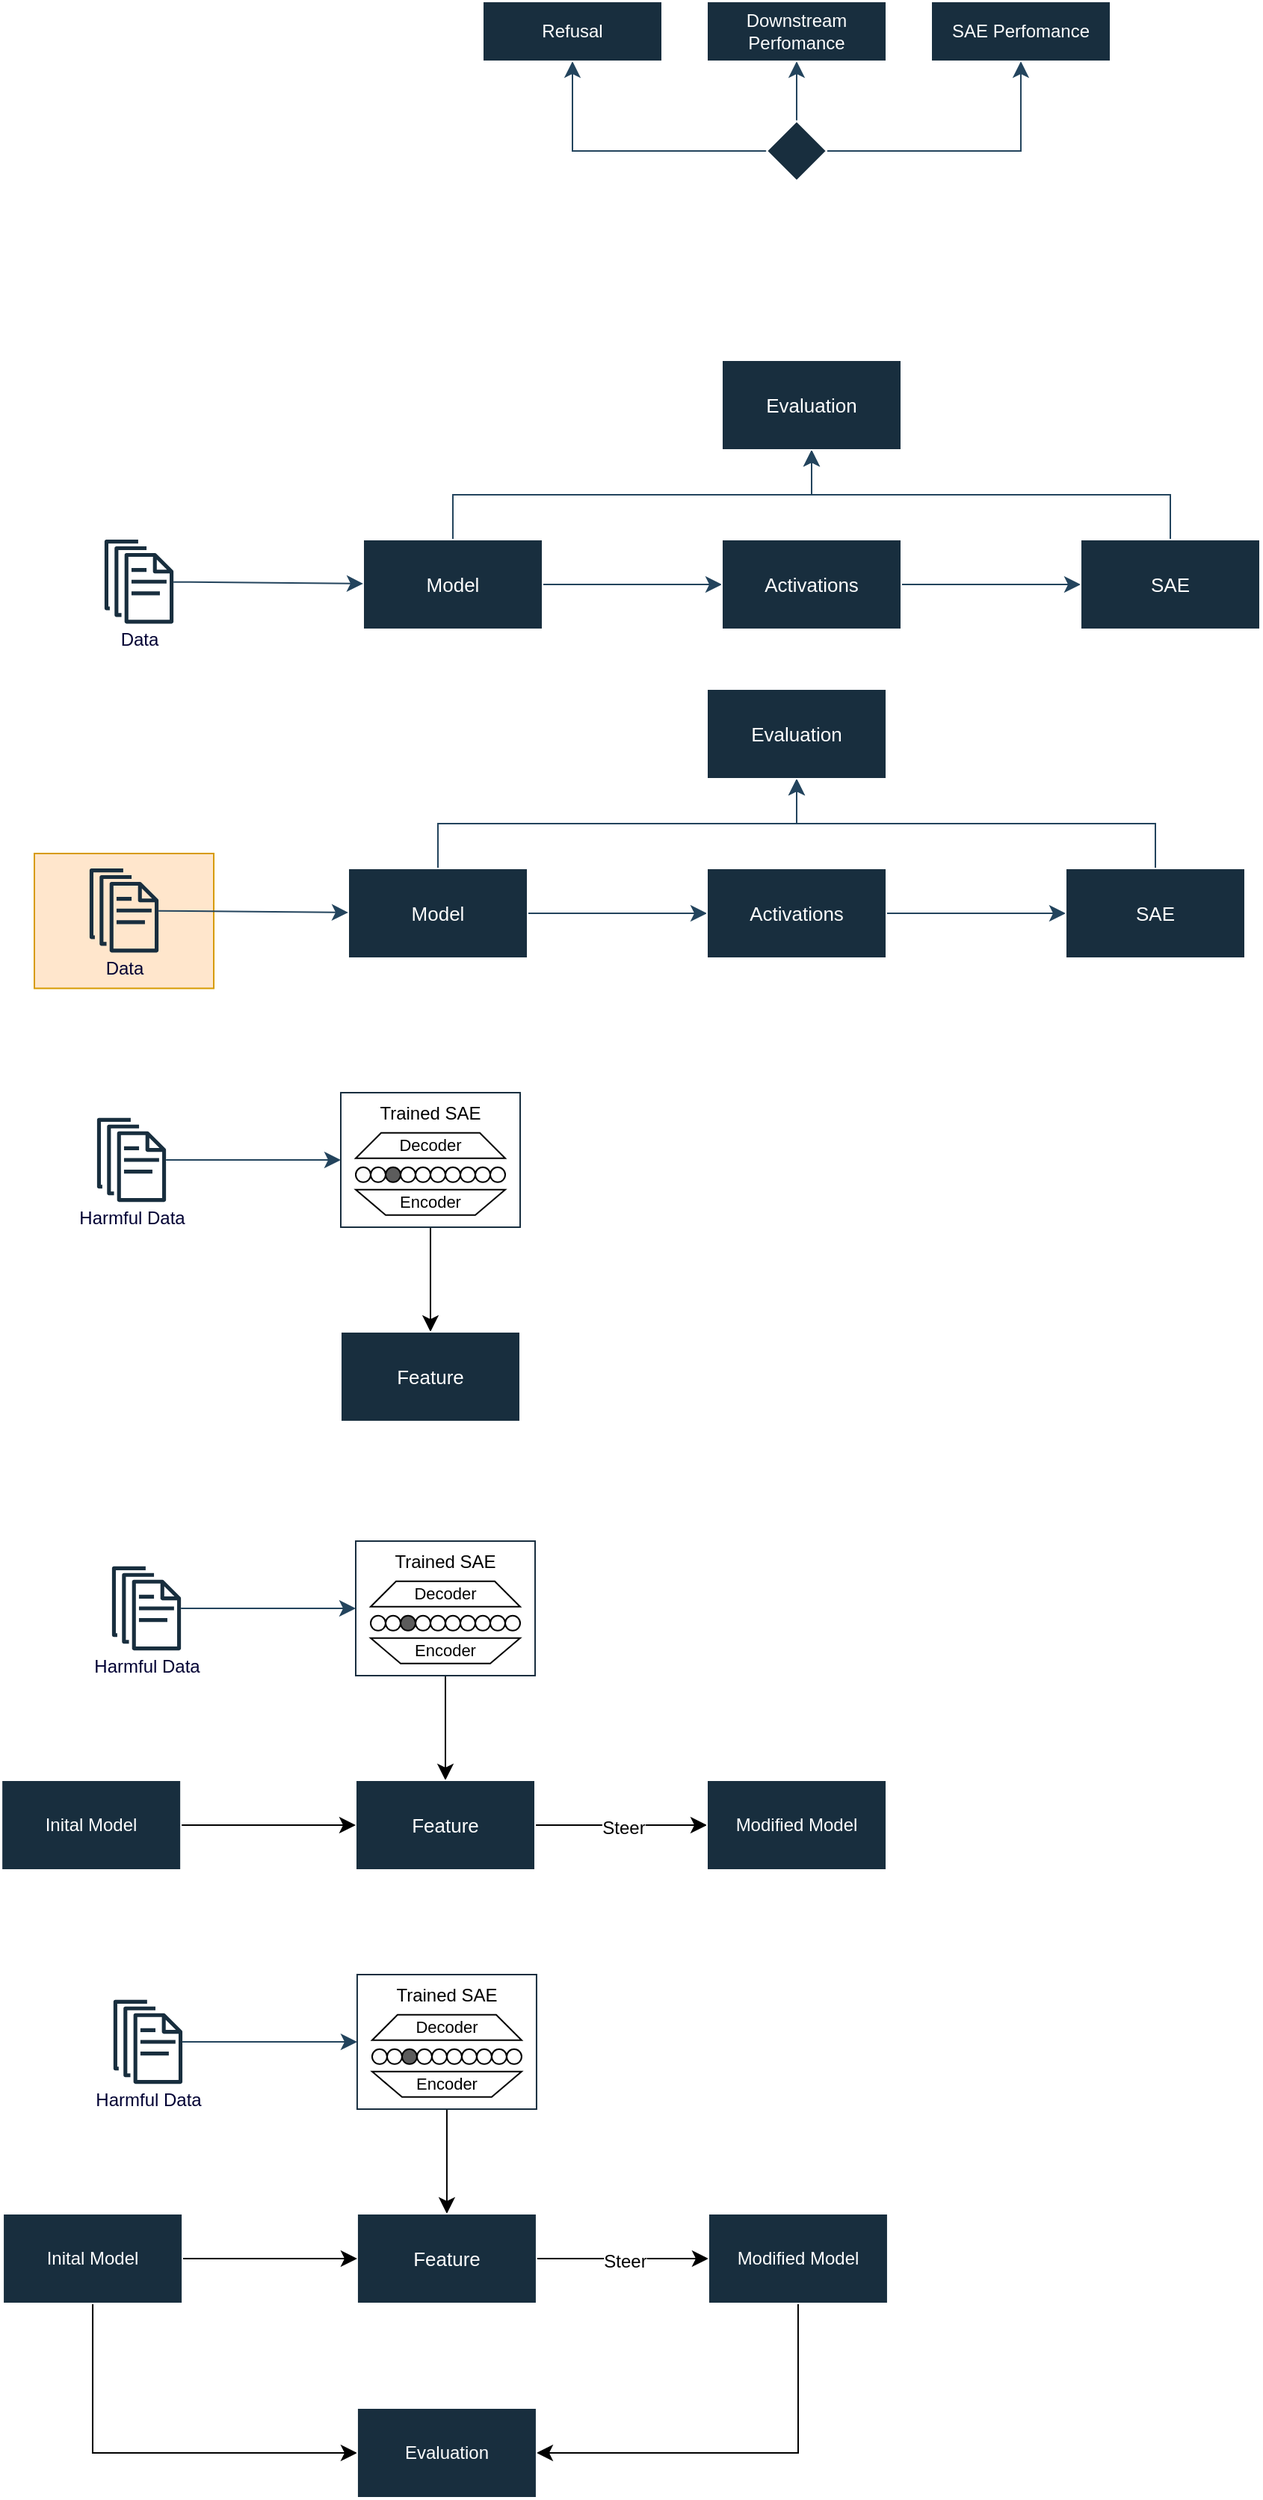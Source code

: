 <mxfile version="26.1.1">
  <diagram name="Page-1" id="tJs56rewr4EwDngfg4JY">
    <mxGraphModel dx="1558" dy="1642" grid="1" gridSize="10" guides="1" tooltips="1" connect="1" arrows="1" fold="1" page="0" pageScale="1" pageWidth="827" pageHeight="1169" math="0" shadow="0">
      <root>
        <mxCell id="0" />
        <mxCell id="1" parent="0" />
        <mxCell id="E23nvp9HVf6QD7ls7TfW-6" value="" style="edgeStyle=none;curved=1;rounded=0;orthogonalLoop=1;jettySize=auto;html=1;fontSize=12;startSize=8;endSize=8;labelBackgroundColor=none;strokeColor=#23445D;fontColor=default;" parent="1" source="E23nvp9HVf6QD7ls7TfW-2" target="E23nvp9HVf6QD7ls7TfW-5" edge="1">
          <mxGeometry relative="1" as="geometry" />
        </mxCell>
        <mxCell id="E23nvp9HVf6QD7ls7TfW-64" style="edgeStyle=orthogonalEdgeStyle;rounded=0;orthogonalLoop=1;jettySize=auto;html=1;entryX=0.5;entryY=1;entryDx=0;entryDy=0;strokeColor=#23445D;fontSize=12;startSize=8;endSize=8;exitX=0.5;exitY=0;exitDx=0;exitDy=0;" parent="1" source="E23nvp9HVf6QD7ls7TfW-2" target="E23nvp9HVf6QD7ls7TfW-42" edge="1">
          <mxGeometry relative="1" as="geometry" />
        </mxCell>
        <mxCell id="E23nvp9HVf6QD7ls7TfW-2" value="&lt;font style=&quot;font-size: 13px;&quot;&gt;Model&lt;/font&gt;" style="whiteSpace=wrap;html=1;rounded=0;labelBackgroundColor=none;fillColor=#182E3E;strokeColor=#FFFFFF;fontColor=#FFFFFF;" parent="1" vertex="1">
          <mxGeometry x="-10" y="120" width="120" height="60" as="geometry" />
        </mxCell>
        <mxCell id="E23nvp9HVf6QD7ls7TfW-8" value="" style="edgeStyle=none;curved=1;rounded=0;orthogonalLoop=1;jettySize=auto;html=1;fontSize=12;startSize=8;endSize=8;labelBackgroundColor=none;strokeColor=#23445D;fontColor=default;" parent="1" source="E23nvp9HVf6QD7ls7TfW-5" target="E23nvp9HVf6QD7ls7TfW-7" edge="1">
          <mxGeometry relative="1" as="geometry" />
        </mxCell>
        <mxCell id="E23nvp9HVf6QD7ls7TfW-5" value="&lt;font style=&quot;font-size: 13px;&quot;&gt;Activations&lt;/font&gt;" style="whiteSpace=wrap;html=1;rounded=0;labelBackgroundColor=none;fillColor=#182E3E;strokeColor=#FFFFFF;fontColor=#FFFFFF;" parent="1" vertex="1">
          <mxGeometry x="230" y="120" width="120" height="60" as="geometry" />
        </mxCell>
        <mxCell id="E23nvp9HVf6QD7ls7TfW-58" style="edgeStyle=orthogonalEdgeStyle;rounded=0;orthogonalLoop=1;jettySize=auto;html=1;entryX=0.5;entryY=1;entryDx=0;entryDy=0;strokeColor=#23445D;fontSize=12;startSize=8;endSize=8;endArrow=classic;endFill=1;exitX=0.5;exitY=0;exitDx=0;exitDy=0;" parent="1" source="E23nvp9HVf6QD7ls7TfW-7" target="E23nvp9HVf6QD7ls7TfW-42" edge="1">
          <mxGeometry relative="1" as="geometry" />
        </mxCell>
        <mxCell id="E23nvp9HVf6QD7ls7TfW-7" value="&lt;font style=&quot;font-size: 13px;&quot;&gt;SAE&lt;/font&gt;" style="whiteSpace=wrap;html=1;rounded=0;labelBackgroundColor=none;fillColor=#182E3E;strokeColor=#FFFFFF;fontColor=#FFFFFF;" parent="1" vertex="1">
          <mxGeometry x="470" y="120" width="120" height="60" as="geometry" />
        </mxCell>
        <mxCell id="E23nvp9HVf6QD7ls7TfW-35" value="" style="group;labelBackgroundColor=none;fillColor=#ffe6cc;strokeColor=#d79b00;" parent="1" vertex="1" connectable="0">
          <mxGeometry x="-220" y="110" width="120" height="90.218" as="geometry" />
        </mxCell>
        <mxCell id="E23nvp9HVf6QD7ls7TfW-28" value="" style="outlineConnect=0;fillColor=#182E3E;strokeColor=#FFFFFF;dashed=0;verticalLabelPosition=bottom;verticalAlign=top;align=center;html=1;fontSize=12;fontStyle=0;aspect=fixed;pointerEvents=1;shape=mxgraph.aws4.documents;strokeWidth=1;fontColor=#FFFFFF;container=0;labelBackgroundColor=none;" parent="E23nvp9HVf6QD7ls7TfW-35" vertex="1">
          <mxGeometry x="36.94" y="10" width="46.126" height="56.216" as="geometry" />
        </mxCell>
        <mxCell id="E23nvp9HVf6QD7ls7TfW-29" value="&lt;font color=&quot;#000033&quot; style=&quot;font-size: 12px;&quot;&gt;Data&lt;/font&gt;" style="text;html=1;align=center;verticalAlign=middle;resizable=0;points=[];autosize=1;strokeColor=none;fillColor=none;fontSize=16;container=0;labelBackgroundColor=none;fontColor=#FFFFFF;" parent="E23nvp9HVf6QD7ls7TfW-35" vertex="1">
          <mxGeometry x="35" y="60.218" width="50" height="30" as="geometry" />
        </mxCell>
        <mxCell id="E23nvp9HVf6QD7ls7TfW-36" style="edgeStyle=none;curved=1;rounded=0;orthogonalLoop=1;jettySize=auto;html=1;fontSize=12;startSize=8;endSize=8;labelBackgroundColor=none;strokeColor=#23445D;fontColor=default;" parent="1" source="E23nvp9HVf6QD7ls7TfW-28" target="E23nvp9HVf6QD7ls7TfW-2" edge="1">
          <mxGeometry relative="1" as="geometry" />
        </mxCell>
        <mxCell id="E23nvp9HVf6QD7ls7TfW-42" value="&lt;font style=&quot;font-size: 13px;&quot;&gt;Evaluation&lt;/font&gt;" style="whiteSpace=wrap;html=1;rounded=0;labelBackgroundColor=none;fillColor=#182E3E;strokeColor=#FFFFFF;fontColor=#FFFFFF;" parent="1" vertex="1">
          <mxGeometry x="230" width="120" height="60" as="geometry" />
        </mxCell>
        <mxCell id="E23nvp9HVf6QD7ls7TfW-66" style="edgeStyle=none;curved=1;rounded=0;orthogonalLoop=1;jettySize=auto;html=1;entryX=0.5;entryY=1;entryDx=0;entryDy=0;strokeColor=#23445D;fontSize=12;startSize=8;endSize=8;" parent="1" source="E23nvp9HVf6QD7ls7TfW-72" target="E23nvp9HVf6QD7ls7TfW-69" edge="1">
          <mxGeometry relative="1" as="geometry" />
        </mxCell>
        <mxCell id="E23nvp9HVf6QD7ls7TfW-67" style="edgeStyle=orthogonalEdgeStyle;rounded=0;orthogonalLoop=1;jettySize=auto;html=1;entryX=0.5;entryY=1;entryDx=0;entryDy=0;strokeColor=#23445D;fontSize=12;startSize=8;endSize=8;" parent="1" source="E23nvp9HVf6QD7ls7TfW-72" target="E23nvp9HVf6QD7ls7TfW-71" edge="1">
          <mxGeometry relative="1" as="geometry" />
        </mxCell>
        <mxCell id="E23nvp9HVf6QD7ls7TfW-68" style="edgeStyle=orthogonalEdgeStyle;rounded=0;orthogonalLoop=1;jettySize=auto;html=1;entryX=0.5;entryY=1;entryDx=0;entryDy=0;strokeColor=#23445D;fontSize=12;startSize=8;endSize=8;" parent="1" source="E23nvp9HVf6QD7ls7TfW-72" target="E23nvp9HVf6QD7ls7TfW-70" edge="1">
          <mxGeometry relative="1" as="geometry" />
        </mxCell>
        <mxCell id="E23nvp9HVf6QD7ls7TfW-69" value="Downstream Perfomance" style="whiteSpace=wrap;html=1;rounded=0;labelBackgroundColor=none;fillColor=#182E3E;strokeColor=#FFFFFF;fontColor=#FFFFFF;" parent="1" vertex="1">
          <mxGeometry x="230" y="-460" width="120" height="40" as="geometry" />
        </mxCell>
        <mxCell id="E23nvp9HVf6QD7ls7TfW-70" value="Refusal" style="whiteSpace=wrap;html=1;rounded=0;labelBackgroundColor=none;fillColor=#182E3E;strokeColor=#FFFFFF;fontColor=#FFFFFF;" parent="1" vertex="1">
          <mxGeometry x="80" y="-460" width="120" height="40" as="geometry" />
        </mxCell>
        <mxCell id="E23nvp9HVf6QD7ls7TfW-71" value="SAE Perfomance" style="whiteSpace=wrap;html=1;rounded=0;labelBackgroundColor=none;fillColor=#182E3E;strokeColor=#FFFFFF;fontColor=#FFFFFF;" parent="1" vertex="1">
          <mxGeometry x="380" y="-460" width="120" height="40" as="geometry" />
        </mxCell>
        <mxCell id="E23nvp9HVf6QD7ls7TfW-72" value="" style="rhombus;whiteSpace=wrap;html=1;strokeColor=#FFFFFF;fontColor=#FFFFFF;fillColor=#182E3E;" parent="1" vertex="1">
          <mxGeometry x="270" y="-380" width="40" height="40" as="geometry" />
        </mxCell>
        <mxCell id="uMrA-mLDvD93864zilOM-2" value="" style="edgeStyle=none;curved=1;rounded=0;orthogonalLoop=1;jettySize=auto;html=1;fontSize=12;startSize=8;endSize=8;labelBackgroundColor=none;strokeColor=#23445D;fontColor=default;" edge="1" parent="1" target="uMrA-mLDvD93864zilOM-5">
          <mxGeometry relative="1" as="geometry">
            <mxPoint x="110" y="320" as="sourcePoint" />
          </mxGeometry>
        </mxCell>
        <mxCell id="uMrA-mLDvD93864zilOM-47" style="edgeStyle=none;curved=1;rounded=0;orthogonalLoop=1;jettySize=auto;html=1;fontSize=12;startSize=8;endSize=8;" edge="1" parent="1" source="uMrA-mLDvD93864zilOM-48" target="uMrA-mLDvD93864zilOM-52">
          <mxGeometry relative="1" as="geometry">
            <mxPoint x="205" y="616.89" as="targetPoint" />
          </mxGeometry>
        </mxCell>
        <mxCell id="uMrA-mLDvD93864zilOM-48" value="&lt;font&gt;Trained SAE&lt;/font&gt;" style="whiteSpace=wrap;html=1;rounded=0;labelBackgroundColor=none;fillColor=none;strokeColor=light-dark(#182e3f, #5c79a3);verticalAlign=top;" vertex="1" parent="1">
          <mxGeometry x="-5" y="570" width="120" height="90" as="geometry" />
        </mxCell>
        <mxCell id="uMrA-mLDvD93864zilOM-49" value="" style="outlineConnect=0;fillColor=#182E3E;strokeColor=#FFFFFF;dashed=0;verticalLabelPosition=bottom;verticalAlign=top;align=center;html=1;fontSize=12;fontStyle=0;aspect=fixed;pointerEvents=1;shape=mxgraph.aws4.documents;strokeWidth=1;fontColor=#FFFFFF;container=0;labelBackgroundColor=none;" vertex="1" parent="1">
          <mxGeometry x="-168.06" y="586.89" width="46.126" height="56.216" as="geometry" />
        </mxCell>
        <mxCell id="uMrA-mLDvD93864zilOM-50" value="&lt;font color=&quot;#000033&quot; style=&quot;font-size: 12px;&quot;&gt;Harmful Data&lt;/font&gt;" style="text;html=1;align=center;verticalAlign=middle;resizable=0;points=[];autosize=1;strokeColor=none;fillColor=none;fontSize=16;container=0;labelBackgroundColor=none;fontColor=#FFFFFF;" vertex="1" parent="1">
          <mxGeometry x="-190" y="637.108" width="90" height="30" as="geometry" />
        </mxCell>
        <mxCell id="uMrA-mLDvD93864zilOM-51" style="edgeStyle=none;curved=1;rounded=0;orthogonalLoop=1;jettySize=auto;html=1;fontSize=12;startSize=8;endSize=8;labelBackgroundColor=none;strokeColor=#23445D;fontColor=default;entryX=0;entryY=0.5;entryDx=0;entryDy=0;" edge="1" parent="1" source="uMrA-mLDvD93864zilOM-49" target="uMrA-mLDvD93864zilOM-48">
          <mxGeometry relative="1" as="geometry">
            <mxPoint x="5" y="615.89" as="targetPoint" />
          </mxGeometry>
        </mxCell>
        <mxCell id="uMrA-mLDvD93864zilOM-68" value="" style="edgeStyle=none;curved=1;rounded=0;orthogonalLoop=1;jettySize=auto;html=1;fontSize=12;startSize=8;endSize=8;" edge="1" parent="1" source="uMrA-mLDvD93864zilOM-52" target="uMrA-mLDvD93864zilOM-67">
          <mxGeometry relative="1" as="geometry" />
        </mxCell>
        <mxCell id="uMrA-mLDvD93864zilOM-69" value="Steer" style="edgeLabel;html=1;align=center;verticalAlign=middle;resizable=0;points=[];fontSize=12;" vertex="1" connectable="0" parent="uMrA-mLDvD93864zilOM-68">
          <mxGeometry x="0.027" y="-2" relative="1" as="geometry">
            <mxPoint as="offset" />
          </mxGeometry>
        </mxCell>
        <mxCell id="uMrA-mLDvD93864zilOM-52" value="&lt;font style=&quot;font-size: 13px;&quot;&gt;Feature&lt;/font&gt;" style="whiteSpace=wrap;html=1;rounded=0;labelBackgroundColor=none;fillColor=#182E3E;strokeColor=#FFFFFF;fontColor=#FFFFFF;" vertex="1" parent="1">
          <mxGeometry x="-5" y="730" width="120" height="60" as="geometry" />
        </mxCell>
        <mxCell id="uMrA-mLDvD93864zilOM-53" value="" style="group" vertex="1" connectable="0" parent="1">
          <mxGeometry x="5" y="596.89" width="100" height="55" as="geometry" />
        </mxCell>
        <mxCell id="uMrA-mLDvD93864zilOM-54" value="&lt;font style=&quot;font-size: 11px;&quot;&gt;Decoder&lt;/font&gt;" style="shape=trapezoid;perimeter=trapezoidPerimeter;whiteSpace=wrap;html=1;fixedSize=1;size=17;" vertex="1" parent="uMrA-mLDvD93864zilOM-53">
          <mxGeometry width="100" height="17" as="geometry" />
        </mxCell>
        <mxCell id="uMrA-mLDvD93864zilOM-55" value="&lt;font style=&quot;font-size: 11px;&quot;&gt;Encoder&lt;/font&gt;" style="shape=trapezoid;perimeter=trapezoidPerimeter;whiteSpace=wrap;html=1;fixedSize=1;size=20;flipH=0;flipV=1;" vertex="1" parent="uMrA-mLDvD93864zilOM-53">
          <mxGeometry y="38" width="100" height="17" as="geometry" />
        </mxCell>
        <mxCell id="uMrA-mLDvD93864zilOM-56" value="" style="ellipse;whiteSpace=wrap;html=1;aspect=fixed;" vertex="1" parent="uMrA-mLDvD93864zilOM-53">
          <mxGeometry x="70" y="23" width="10" height="10" as="geometry" />
        </mxCell>
        <mxCell id="uMrA-mLDvD93864zilOM-57" value="" style="ellipse;whiteSpace=wrap;html=1;aspect=fixed;" vertex="1" parent="uMrA-mLDvD93864zilOM-53">
          <mxGeometry x="60" y="23" width="10" height="10" as="geometry" />
        </mxCell>
        <mxCell id="uMrA-mLDvD93864zilOM-58" value="" style="ellipse;whiteSpace=wrap;html=1;aspect=fixed;" vertex="1" parent="uMrA-mLDvD93864zilOM-53">
          <mxGeometry x="50" y="23" width="10" height="10" as="geometry" />
        </mxCell>
        <mxCell id="uMrA-mLDvD93864zilOM-59" value="" style="ellipse;whiteSpace=wrap;html=1;aspect=fixed;fillColor=light-dark(#FFFFFF,#A5A5A5);" vertex="1" parent="uMrA-mLDvD93864zilOM-53">
          <mxGeometry x="40" y="23" width="10" height="10" as="geometry" />
        </mxCell>
        <mxCell id="uMrA-mLDvD93864zilOM-60" value="" style="ellipse;whiteSpace=wrap;html=1;aspect=fixed;" vertex="1" parent="uMrA-mLDvD93864zilOM-53">
          <mxGeometry x="30" y="23" width="10" height="10" as="geometry" />
        </mxCell>
        <mxCell id="uMrA-mLDvD93864zilOM-61" value="" style="ellipse;whiteSpace=wrap;html=1;aspect=fixed;fillColor=#5C5C5C;" vertex="1" parent="uMrA-mLDvD93864zilOM-53">
          <mxGeometry x="20" y="23" width="10" height="10" as="geometry" />
        </mxCell>
        <mxCell id="uMrA-mLDvD93864zilOM-62" value="" style="ellipse;whiteSpace=wrap;html=1;aspect=fixed;fillColor=#FFFFFF;" vertex="1" parent="uMrA-mLDvD93864zilOM-53">
          <mxGeometry x="10" y="23" width="10" height="10" as="geometry" />
        </mxCell>
        <mxCell id="uMrA-mLDvD93864zilOM-63" value="" style="ellipse;whiteSpace=wrap;html=1;aspect=fixed;fillColor=#FCFCFC;" vertex="1" parent="uMrA-mLDvD93864zilOM-53">
          <mxGeometry y="23" width="10" height="10" as="geometry" />
        </mxCell>
        <mxCell id="uMrA-mLDvD93864zilOM-64" value="" style="ellipse;whiteSpace=wrap;html=1;aspect=fixed;" vertex="1" parent="uMrA-mLDvD93864zilOM-53">
          <mxGeometry x="80" y="23" width="10" height="10" as="geometry" />
        </mxCell>
        <mxCell id="uMrA-mLDvD93864zilOM-65" value="" style="ellipse;whiteSpace=wrap;html=1;aspect=fixed;" vertex="1" parent="uMrA-mLDvD93864zilOM-53">
          <mxGeometry x="90" y="23" width="10" height="10" as="geometry" />
        </mxCell>
        <mxCell id="uMrA-mLDvD93864zilOM-67" value="Modified Model" style="whiteSpace=wrap;html=1;fillColor=#182E3E;strokeColor=#FFFFFF;fontColor=#FFFFFF;rounded=0;labelBackgroundColor=none;" vertex="1" parent="1">
          <mxGeometry x="230" y="730" width="120" height="60" as="geometry" />
        </mxCell>
        <mxCell id="uMrA-mLDvD93864zilOM-90" style="edgeStyle=none;curved=1;rounded=0;orthogonalLoop=1;jettySize=auto;html=1;fontSize=12;startSize=8;endSize=8;" edge="1" parent="1" source="uMrA-mLDvD93864zilOM-91" target="uMrA-mLDvD93864zilOM-95">
          <mxGeometry relative="1" as="geometry">
            <mxPoint x="195" y="316.89" as="targetPoint" />
          </mxGeometry>
        </mxCell>
        <mxCell id="uMrA-mLDvD93864zilOM-91" value="&lt;font&gt;Trained SAE&lt;/font&gt;" style="whiteSpace=wrap;html=1;rounded=0;labelBackgroundColor=none;fillColor=none;strokeColor=light-dark(#182e3f, #5c79a3);verticalAlign=top;" vertex="1" parent="1">
          <mxGeometry x="-15" y="270" width="120" height="90" as="geometry" />
        </mxCell>
        <mxCell id="uMrA-mLDvD93864zilOM-92" value="" style="outlineConnect=0;fillColor=#182E3E;strokeColor=#FFFFFF;dashed=0;verticalLabelPosition=bottom;verticalAlign=top;align=center;html=1;fontSize=12;fontStyle=0;aspect=fixed;pointerEvents=1;shape=mxgraph.aws4.documents;strokeWidth=1;fontColor=#FFFFFF;container=0;labelBackgroundColor=none;" vertex="1" parent="1">
          <mxGeometry x="-178.06" y="286.89" width="46.126" height="56.216" as="geometry" />
        </mxCell>
        <mxCell id="uMrA-mLDvD93864zilOM-93" value="&lt;font color=&quot;#000033&quot; style=&quot;font-size: 12px;&quot;&gt;Harmful Data&lt;/font&gt;" style="text;html=1;align=center;verticalAlign=middle;resizable=0;points=[];autosize=1;strokeColor=none;fillColor=none;fontSize=16;container=0;labelBackgroundColor=none;fontColor=#FFFFFF;" vertex="1" parent="1">
          <mxGeometry x="-200" y="337.108" width="90" height="30" as="geometry" />
        </mxCell>
        <mxCell id="uMrA-mLDvD93864zilOM-94" style="edgeStyle=none;curved=1;rounded=0;orthogonalLoop=1;jettySize=auto;html=1;fontSize=12;startSize=8;endSize=8;labelBackgroundColor=none;strokeColor=#23445D;fontColor=default;entryX=0;entryY=0.5;entryDx=0;entryDy=0;" edge="1" parent="1" source="uMrA-mLDvD93864zilOM-92" target="uMrA-mLDvD93864zilOM-91">
          <mxGeometry relative="1" as="geometry">
            <mxPoint x="-5" y="315.89" as="targetPoint" />
          </mxGeometry>
        </mxCell>
        <mxCell id="uMrA-mLDvD93864zilOM-95" value="&lt;font style=&quot;font-size: 13px;&quot;&gt;Feature&lt;/font&gt;" style="whiteSpace=wrap;html=1;rounded=0;labelBackgroundColor=none;fillColor=#182E3E;strokeColor=#FFFFFF;fontColor=#FFFFFF;" vertex="1" parent="1">
          <mxGeometry x="-15" y="430" width="120" height="60" as="geometry" />
        </mxCell>
        <mxCell id="uMrA-mLDvD93864zilOM-96" value="" style="group" vertex="1" connectable="0" parent="1">
          <mxGeometry x="-5" y="296.89" width="100" height="55" as="geometry" />
        </mxCell>
        <mxCell id="uMrA-mLDvD93864zilOM-97" value="&lt;font style=&quot;font-size: 11px;&quot;&gt;Decoder&lt;/font&gt;" style="shape=trapezoid;perimeter=trapezoidPerimeter;whiteSpace=wrap;html=1;fixedSize=1;size=17;" vertex="1" parent="uMrA-mLDvD93864zilOM-96">
          <mxGeometry width="100" height="17" as="geometry" />
        </mxCell>
        <mxCell id="uMrA-mLDvD93864zilOM-98" value="&lt;font style=&quot;font-size: 11px;&quot;&gt;Encoder&lt;/font&gt;" style="shape=trapezoid;perimeter=trapezoidPerimeter;whiteSpace=wrap;html=1;fixedSize=1;size=20;flipH=0;flipV=1;" vertex="1" parent="uMrA-mLDvD93864zilOM-96">
          <mxGeometry y="38" width="100" height="17" as="geometry" />
        </mxCell>
        <mxCell id="uMrA-mLDvD93864zilOM-99" value="" style="ellipse;whiteSpace=wrap;html=1;aspect=fixed;" vertex="1" parent="uMrA-mLDvD93864zilOM-96">
          <mxGeometry x="70" y="23" width="10" height="10" as="geometry" />
        </mxCell>
        <mxCell id="uMrA-mLDvD93864zilOM-100" value="" style="ellipse;whiteSpace=wrap;html=1;aspect=fixed;" vertex="1" parent="uMrA-mLDvD93864zilOM-96">
          <mxGeometry x="60" y="23" width="10" height="10" as="geometry" />
        </mxCell>
        <mxCell id="uMrA-mLDvD93864zilOM-101" value="" style="ellipse;whiteSpace=wrap;html=1;aspect=fixed;" vertex="1" parent="uMrA-mLDvD93864zilOM-96">
          <mxGeometry x="50" y="23" width="10" height="10" as="geometry" />
        </mxCell>
        <mxCell id="uMrA-mLDvD93864zilOM-102" value="" style="ellipse;whiteSpace=wrap;html=1;aspect=fixed;fillColor=light-dark(#FFFFFF,#A5A5A5);" vertex="1" parent="uMrA-mLDvD93864zilOM-96">
          <mxGeometry x="40" y="23" width="10" height="10" as="geometry" />
        </mxCell>
        <mxCell id="uMrA-mLDvD93864zilOM-103" value="" style="ellipse;whiteSpace=wrap;html=1;aspect=fixed;" vertex="1" parent="uMrA-mLDvD93864zilOM-96">
          <mxGeometry x="30" y="23" width="10" height="10" as="geometry" />
        </mxCell>
        <mxCell id="uMrA-mLDvD93864zilOM-104" value="" style="ellipse;whiteSpace=wrap;html=1;aspect=fixed;fillColor=#5C5C5C;" vertex="1" parent="uMrA-mLDvD93864zilOM-96">
          <mxGeometry x="20" y="23" width="10" height="10" as="geometry" />
        </mxCell>
        <mxCell id="uMrA-mLDvD93864zilOM-105" value="" style="ellipse;whiteSpace=wrap;html=1;aspect=fixed;fillColor=#FFFFFF;" vertex="1" parent="uMrA-mLDvD93864zilOM-96">
          <mxGeometry x="10" y="23" width="10" height="10" as="geometry" />
        </mxCell>
        <mxCell id="uMrA-mLDvD93864zilOM-106" value="" style="ellipse;whiteSpace=wrap;html=1;aspect=fixed;fillColor=#FCFCFC;" vertex="1" parent="uMrA-mLDvD93864zilOM-96">
          <mxGeometry y="23" width="10" height="10" as="geometry" />
        </mxCell>
        <mxCell id="uMrA-mLDvD93864zilOM-107" value="" style="ellipse;whiteSpace=wrap;html=1;aspect=fixed;" vertex="1" parent="uMrA-mLDvD93864zilOM-96">
          <mxGeometry x="80" y="23" width="10" height="10" as="geometry" />
        </mxCell>
        <mxCell id="uMrA-mLDvD93864zilOM-108" value="" style="ellipse;whiteSpace=wrap;html=1;aspect=fixed;" vertex="1" parent="uMrA-mLDvD93864zilOM-96">
          <mxGeometry x="90" y="23" width="10" height="10" as="geometry" />
        </mxCell>
        <mxCell id="uMrA-mLDvD93864zilOM-111" value="" style="edgeStyle=none;curved=1;rounded=0;orthogonalLoop=1;jettySize=auto;html=1;fontSize=12;startSize=8;endSize=8;labelBackgroundColor=none;strokeColor=#23445D;fontColor=default;" edge="1" parent="1" source="uMrA-mLDvD93864zilOM-113" target="uMrA-mLDvD93864zilOM-115">
          <mxGeometry relative="1" as="geometry" />
        </mxCell>
        <mxCell id="uMrA-mLDvD93864zilOM-112" style="edgeStyle=orthogonalEdgeStyle;rounded=0;orthogonalLoop=1;jettySize=auto;html=1;entryX=0.5;entryY=1;entryDx=0;entryDy=0;strokeColor=#23445D;fontSize=12;startSize=8;endSize=8;exitX=0.5;exitY=0;exitDx=0;exitDy=0;" edge="1" parent="1" source="uMrA-mLDvD93864zilOM-113" target="uMrA-mLDvD93864zilOM-122">
          <mxGeometry relative="1" as="geometry" />
        </mxCell>
        <mxCell id="uMrA-mLDvD93864zilOM-113" value="&lt;font style=&quot;font-size: 13px;&quot;&gt;Model&lt;/font&gt;" style="whiteSpace=wrap;html=1;rounded=0;labelBackgroundColor=none;fillColor=#182E3E;strokeColor=#FFFFFF;fontColor=#FFFFFF;" vertex="1" parent="1">
          <mxGeometry y="-100" width="120" height="60" as="geometry" />
        </mxCell>
        <mxCell id="uMrA-mLDvD93864zilOM-114" value="" style="edgeStyle=none;curved=1;rounded=0;orthogonalLoop=1;jettySize=auto;html=1;fontSize=12;startSize=8;endSize=8;labelBackgroundColor=none;strokeColor=#23445D;fontColor=default;" edge="1" parent="1" source="uMrA-mLDvD93864zilOM-115" target="uMrA-mLDvD93864zilOM-117">
          <mxGeometry relative="1" as="geometry" />
        </mxCell>
        <mxCell id="uMrA-mLDvD93864zilOM-115" value="&lt;font style=&quot;font-size: 13px;&quot;&gt;Activations&lt;/font&gt;" style="whiteSpace=wrap;html=1;rounded=0;labelBackgroundColor=none;fillColor=#182E3E;strokeColor=#FFFFFF;fontColor=#FFFFFF;" vertex="1" parent="1">
          <mxGeometry x="240" y="-100" width="120" height="60" as="geometry" />
        </mxCell>
        <mxCell id="uMrA-mLDvD93864zilOM-116" style="edgeStyle=orthogonalEdgeStyle;rounded=0;orthogonalLoop=1;jettySize=auto;html=1;entryX=0.5;entryY=1;entryDx=0;entryDy=0;strokeColor=#23445D;fontSize=12;startSize=8;endSize=8;endArrow=classic;endFill=1;exitX=0.5;exitY=0;exitDx=0;exitDy=0;" edge="1" parent="1" source="uMrA-mLDvD93864zilOM-117" target="uMrA-mLDvD93864zilOM-122">
          <mxGeometry relative="1" as="geometry" />
        </mxCell>
        <mxCell id="uMrA-mLDvD93864zilOM-117" value="&lt;font style=&quot;font-size: 13px;&quot;&gt;SAE&lt;/font&gt;" style="whiteSpace=wrap;html=1;rounded=0;labelBackgroundColor=none;fillColor=#182E3E;strokeColor=#FFFFFF;fontColor=#FFFFFF;" vertex="1" parent="1">
          <mxGeometry x="480" y="-100" width="120" height="60" as="geometry" />
        </mxCell>
        <mxCell id="uMrA-mLDvD93864zilOM-118" value="" style="group;labelBackgroundColor=none;fontColor=#FFFFFF;" vertex="1" connectable="0" parent="1">
          <mxGeometry x="-210" y="-110" width="120" height="90.218" as="geometry" />
        </mxCell>
        <mxCell id="uMrA-mLDvD93864zilOM-119" value="" style="outlineConnect=0;fillColor=#182E3E;strokeColor=#FFFFFF;dashed=0;verticalLabelPosition=bottom;verticalAlign=top;align=center;html=1;fontSize=12;fontStyle=0;aspect=fixed;pointerEvents=1;shape=mxgraph.aws4.documents;strokeWidth=1;fontColor=#FFFFFF;container=0;labelBackgroundColor=none;" vertex="1" parent="uMrA-mLDvD93864zilOM-118">
          <mxGeometry x="36.94" y="10" width="46.126" height="56.216" as="geometry" />
        </mxCell>
        <mxCell id="uMrA-mLDvD93864zilOM-120" value="&lt;font color=&quot;#000033&quot; style=&quot;font-size: 12px;&quot;&gt;Data&lt;/font&gt;" style="text;html=1;align=center;verticalAlign=middle;resizable=0;points=[];autosize=1;strokeColor=none;fillColor=none;fontSize=16;container=0;labelBackgroundColor=none;fontColor=#FFFFFF;" vertex="1" parent="uMrA-mLDvD93864zilOM-118">
          <mxGeometry x="35" y="60.218" width="50" height="30" as="geometry" />
        </mxCell>
        <mxCell id="uMrA-mLDvD93864zilOM-121" style="edgeStyle=none;curved=1;rounded=0;orthogonalLoop=1;jettySize=auto;html=1;fontSize=12;startSize=8;endSize=8;labelBackgroundColor=none;strokeColor=#23445D;fontColor=default;" edge="1" parent="1" source="uMrA-mLDvD93864zilOM-119" target="uMrA-mLDvD93864zilOM-113">
          <mxGeometry relative="1" as="geometry" />
        </mxCell>
        <mxCell id="uMrA-mLDvD93864zilOM-122" value="&lt;font style=&quot;font-size: 13px;&quot;&gt;Evaluation&lt;/font&gt;" style="whiteSpace=wrap;html=1;rounded=0;labelBackgroundColor=none;fillColor=#182E3E;strokeColor=#FFFFFF;fontColor=#FFFFFF;" vertex="1" parent="1">
          <mxGeometry x="240" y="-220" width="120" height="60" as="geometry" />
        </mxCell>
        <mxCell id="uMrA-mLDvD93864zilOM-148" style="edgeStyle=none;curved=1;rounded=0;orthogonalLoop=1;jettySize=auto;html=1;entryX=0;entryY=0.5;entryDx=0;entryDy=0;fontSize=12;startSize=8;endSize=8;" edge="1" parent="1" source="uMrA-mLDvD93864zilOM-147" target="uMrA-mLDvD93864zilOM-52">
          <mxGeometry relative="1" as="geometry" />
        </mxCell>
        <mxCell id="uMrA-mLDvD93864zilOM-147" value="Inital Model" style="whiteSpace=wrap;html=1;fillColor=#182E3E;strokeColor=#FFFFFF;fontColor=#FFFFFF;rounded=0;labelBackgroundColor=none;" vertex="1" parent="1">
          <mxGeometry x="-241.93" y="730" width="120" height="60" as="geometry" />
        </mxCell>
        <mxCell id="uMrA-mLDvD93864zilOM-149" style="edgeStyle=none;curved=1;rounded=0;orthogonalLoop=1;jettySize=auto;html=1;fontSize=12;startSize=8;endSize=8;" edge="1" parent="1" source="uMrA-mLDvD93864zilOM-150" target="uMrA-mLDvD93864zilOM-156">
          <mxGeometry relative="1" as="geometry">
            <mxPoint x="205.97" y="906.89" as="targetPoint" />
          </mxGeometry>
        </mxCell>
        <mxCell id="uMrA-mLDvD93864zilOM-150" value="&lt;font&gt;Trained SAE&lt;/font&gt;" style="whiteSpace=wrap;html=1;rounded=0;labelBackgroundColor=none;fillColor=none;strokeColor=light-dark(#182e3f, #5c79a3);verticalAlign=top;" vertex="1" parent="1">
          <mxGeometry x="-4.03" y="860" width="120" height="90" as="geometry" />
        </mxCell>
        <mxCell id="uMrA-mLDvD93864zilOM-151" value="" style="outlineConnect=0;fillColor=#182E3E;strokeColor=#FFFFFF;dashed=0;verticalLabelPosition=bottom;verticalAlign=top;align=center;html=1;fontSize=12;fontStyle=0;aspect=fixed;pointerEvents=1;shape=mxgraph.aws4.documents;strokeWidth=1;fontColor=#FFFFFF;container=0;labelBackgroundColor=none;" vertex="1" parent="1">
          <mxGeometry x="-167.09" y="876.89" width="46.126" height="56.216" as="geometry" />
        </mxCell>
        <mxCell id="uMrA-mLDvD93864zilOM-152" value="&lt;font color=&quot;#000033&quot; style=&quot;font-size: 12px;&quot;&gt;Harmful Data&lt;/font&gt;" style="text;html=1;align=center;verticalAlign=middle;resizable=0;points=[];autosize=1;strokeColor=none;fillColor=none;fontSize=16;container=0;labelBackgroundColor=none;fontColor=#FFFFFF;" vertex="1" parent="1">
          <mxGeometry x="-189.03" y="927.108" width="90" height="30" as="geometry" />
        </mxCell>
        <mxCell id="uMrA-mLDvD93864zilOM-153" style="edgeStyle=none;curved=1;rounded=0;orthogonalLoop=1;jettySize=auto;html=1;fontSize=12;startSize=8;endSize=8;labelBackgroundColor=none;strokeColor=#23445D;fontColor=default;entryX=0;entryY=0.5;entryDx=0;entryDy=0;" edge="1" parent="1" source="uMrA-mLDvD93864zilOM-151" target="uMrA-mLDvD93864zilOM-150">
          <mxGeometry relative="1" as="geometry">
            <mxPoint x="5.97" y="905.89" as="targetPoint" />
          </mxGeometry>
        </mxCell>
        <mxCell id="uMrA-mLDvD93864zilOM-154" value="" style="edgeStyle=none;curved=1;rounded=0;orthogonalLoop=1;jettySize=auto;html=1;fontSize=12;startSize=8;endSize=8;" edge="1" parent="1" source="uMrA-mLDvD93864zilOM-156" target="uMrA-mLDvD93864zilOM-170">
          <mxGeometry relative="1" as="geometry" />
        </mxCell>
        <mxCell id="uMrA-mLDvD93864zilOM-155" value="Steer" style="edgeLabel;html=1;align=center;verticalAlign=middle;resizable=0;points=[];fontSize=12;" vertex="1" connectable="0" parent="uMrA-mLDvD93864zilOM-154">
          <mxGeometry x="0.027" y="-2" relative="1" as="geometry">
            <mxPoint as="offset" />
          </mxGeometry>
        </mxCell>
        <mxCell id="uMrA-mLDvD93864zilOM-156" value="&lt;font style=&quot;font-size: 13px;&quot;&gt;Feature&lt;/font&gt;" style="whiteSpace=wrap;html=1;rounded=0;labelBackgroundColor=none;fillColor=#182E3E;strokeColor=#FFFFFF;fontColor=#FFFFFF;" vertex="1" parent="1">
          <mxGeometry x="-4.03" y="1020" width="120" height="60" as="geometry" />
        </mxCell>
        <mxCell id="uMrA-mLDvD93864zilOM-157" value="" style="group" vertex="1" connectable="0" parent="1">
          <mxGeometry x="5.97" y="886.89" width="100" height="55" as="geometry" />
        </mxCell>
        <mxCell id="uMrA-mLDvD93864zilOM-158" value="&lt;font style=&quot;font-size: 11px;&quot;&gt;Decoder&lt;/font&gt;" style="shape=trapezoid;perimeter=trapezoidPerimeter;whiteSpace=wrap;html=1;fixedSize=1;size=17;" vertex="1" parent="uMrA-mLDvD93864zilOM-157">
          <mxGeometry width="100" height="17" as="geometry" />
        </mxCell>
        <mxCell id="uMrA-mLDvD93864zilOM-159" value="&lt;font style=&quot;font-size: 11px;&quot;&gt;Encoder&lt;/font&gt;" style="shape=trapezoid;perimeter=trapezoidPerimeter;whiteSpace=wrap;html=1;fixedSize=1;size=20;flipH=0;flipV=1;" vertex="1" parent="uMrA-mLDvD93864zilOM-157">
          <mxGeometry y="38" width="100" height="17" as="geometry" />
        </mxCell>
        <mxCell id="uMrA-mLDvD93864zilOM-160" value="" style="ellipse;whiteSpace=wrap;html=1;aspect=fixed;" vertex="1" parent="uMrA-mLDvD93864zilOM-157">
          <mxGeometry x="70" y="23" width="10" height="10" as="geometry" />
        </mxCell>
        <mxCell id="uMrA-mLDvD93864zilOM-161" value="" style="ellipse;whiteSpace=wrap;html=1;aspect=fixed;" vertex="1" parent="uMrA-mLDvD93864zilOM-157">
          <mxGeometry x="60" y="23" width="10" height="10" as="geometry" />
        </mxCell>
        <mxCell id="uMrA-mLDvD93864zilOM-162" value="" style="ellipse;whiteSpace=wrap;html=1;aspect=fixed;" vertex="1" parent="uMrA-mLDvD93864zilOM-157">
          <mxGeometry x="50" y="23" width="10" height="10" as="geometry" />
        </mxCell>
        <mxCell id="uMrA-mLDvD93864zilOM-163" value="" style="ellipse;whiteSpace=wrap;html=1;aspect=fixed;fillColor=light-dark(#FFFFFF,#A5A5A5);" vertex="1" parent="uMrA-mLDvD93864zilOM-157">
          <mxGeometry x="40" y="23" width="10" height="10" as="geometry" />
        </mxCell>
        <mxCell id="uMrA-mLDvD93864zilOM-164" value="" style="ellipse;whiteSpace=wrap;html=1;aspect=fixed;" vertex="1" parent="uMrA-mLDvD93864zilOM-157">
          <mxGeometry x="30" y="23" width="10" height="10" as="geometry" />
        </mxCell>
        <mxCell id="uMrA-mLDvD93864zilOM-165" value="" style="ellipse;whiteSpace=wrap;html=1;aspect=fixed;fillColor=#5C5C5C;" vertex="1" parent="uMrA-mLDvD93864zilOM-157">
          <mxGeometry x="20" y="23" width="10" height="10" as="geometry" />
        </mxCell>
        <mxCell id="uMrA-mLDvD93864zilOM-166" value="" style="ellipse;whiteSpace=wrap;html=1;aspect=fixed;fillColor=#FFFFFF;" vertex="1" parent="uMrA-mLDvD93864zilOM-157">
          <mxGeometry x="10" y="23" width="10" height="10" as="geometry" />
        </mxCell>
        <mxCell id="uMrA-mLDvD93864zilOM-167" value="" style="ellipse;whiteSpace=wrap;html=1;aspect=fixed;fillColor=#FCFCFC;" vertex="1" parent="uMrA-mLDvD93864zilOM-157">
          <mxGeometry y="23" width="10" height="10" as="geometry" />
        </mxCell>
        <mxCell id="uMrA-mLDvD93864zilOM-168" value="" style="ellipse;whiteSpace=wrap;html=1;aspect=fixed;" vertex="1" parent="uMrA-mLDvD93864zilOM-157">
          <mxGeometry x="80" y="23" width="10" height="10" as="geometry" />
        </mxCell>
        <mxCell id="uMrA-mLDvD93864zilOM-169" value="" style="ellipse;whiteSpace=wrap;html=1;aspect=fixed;" vertex="1" parent="uMrA-mLDvD93864zilOM-157">
          <mxGeometry x="90" y="23" width="10" height="10" as="geometry" />
        </mxCell>
        <mxCell id="uMrA-mLDvD93864zilOM-175" value="" style="edgeStyle=orthogonalEdgeStyle;rounded=0;orthogonalLoop=1;jettySize=auto;html=1;fontSize=12;startSize=8;endSize=8;entryX=1;entryY=0.5;entryDx=0;entryDy=0;exitX=0.5;exitY=1;exitDx=0;exitDy=0;" edge="1" parent="1" source="uMrA-mLDvD93864zilOM-170" target="uMrA-mLDvD93864zilOM-174">
          <mxGeometry relative="1" as="geometry" />
        </mxCell>
        <mxCell id="uMrA-mLDvD93864zilOM-170" value="Modified Model" style="whiteSpace=wrap;html=1;fillColor=#182E3E;strokeColor=#FFFFFF;fontColor=#FFFFFF;rounded=0;labelBackgroundColor=none;" vertex="1" parent="1">
          <mxGeometry x="230.97" y="1020" width="120" height="60" as="geometry" />
        </mxCell>
        <mxCell id="uMrA-mLDvD93864zilOM-171" style="edgeStyle=none;curved=1;rounded=0;orthogonalLoop=1;jettySize=auto;html=1;entryX=0;entryY=0.5;entryDx=0;entryDy=0;fontSize=12;startSize=8;endSize=8;" edge="1" parent="1" source="uMrA-mLDvD93864zilOM-172" target="uMrA-mLDvD93864zilOM-156">
          <mxGeometry relative="1" as="geometry" />
        </mxCell>
        <mxCell id="uMrA-mLDvD93864zilOM-176" style="edgeStyle=orthogonalEdgeStyle;rounded=0;orthogonalLoop=1;jettySize=auto;html=1;entryX=0;entryY=0.5;entryDx=0;entryDy=0;fontSize=12;startSize=8;endSize=8;exitX=0.5;exitY=1;exitDx=0;exitDy=0;" edge="1" parent="1" source="uMrA-mLDvD93864zilOM-172" target="uMrA-mLDvD93864zilOM-174">
          <mxGeometry relative="1" as="geometry" />
        </mxCell>
        <mxCell id="uMrA-mLDvD93864zilOM-172" value="Inital Model" style="whiteSpace=wrap;html=1;fillColor=#182E3E;strokeColor=#FFFFFF;fontColor=#FFFFFF;rounded=0;labelBackgroundColor=none;" vertex="1" parent="1">
          <mxGeometry x="-240.96" y="1020" width="120" height="60" as="geometry" />
        </mxCell>
        <mxCell id="uMrA-mLDvD93864zilOM-174" value="Evaluation" style="whiteSpace=wrap;html=1;fillColor=#182E3E;strokeColor=#FFFFFF;fontColor=#FFFFFF;rounded=0;labelBackgroundColor=none;" vertex="1" parent="1">
          <mxGeometry x="-4.03" y="1150" width="120" height="60" as="geometry" />
        </mxCell>
      </root>
    </mxGraphModel>
  </diagram>
</mxfile>

